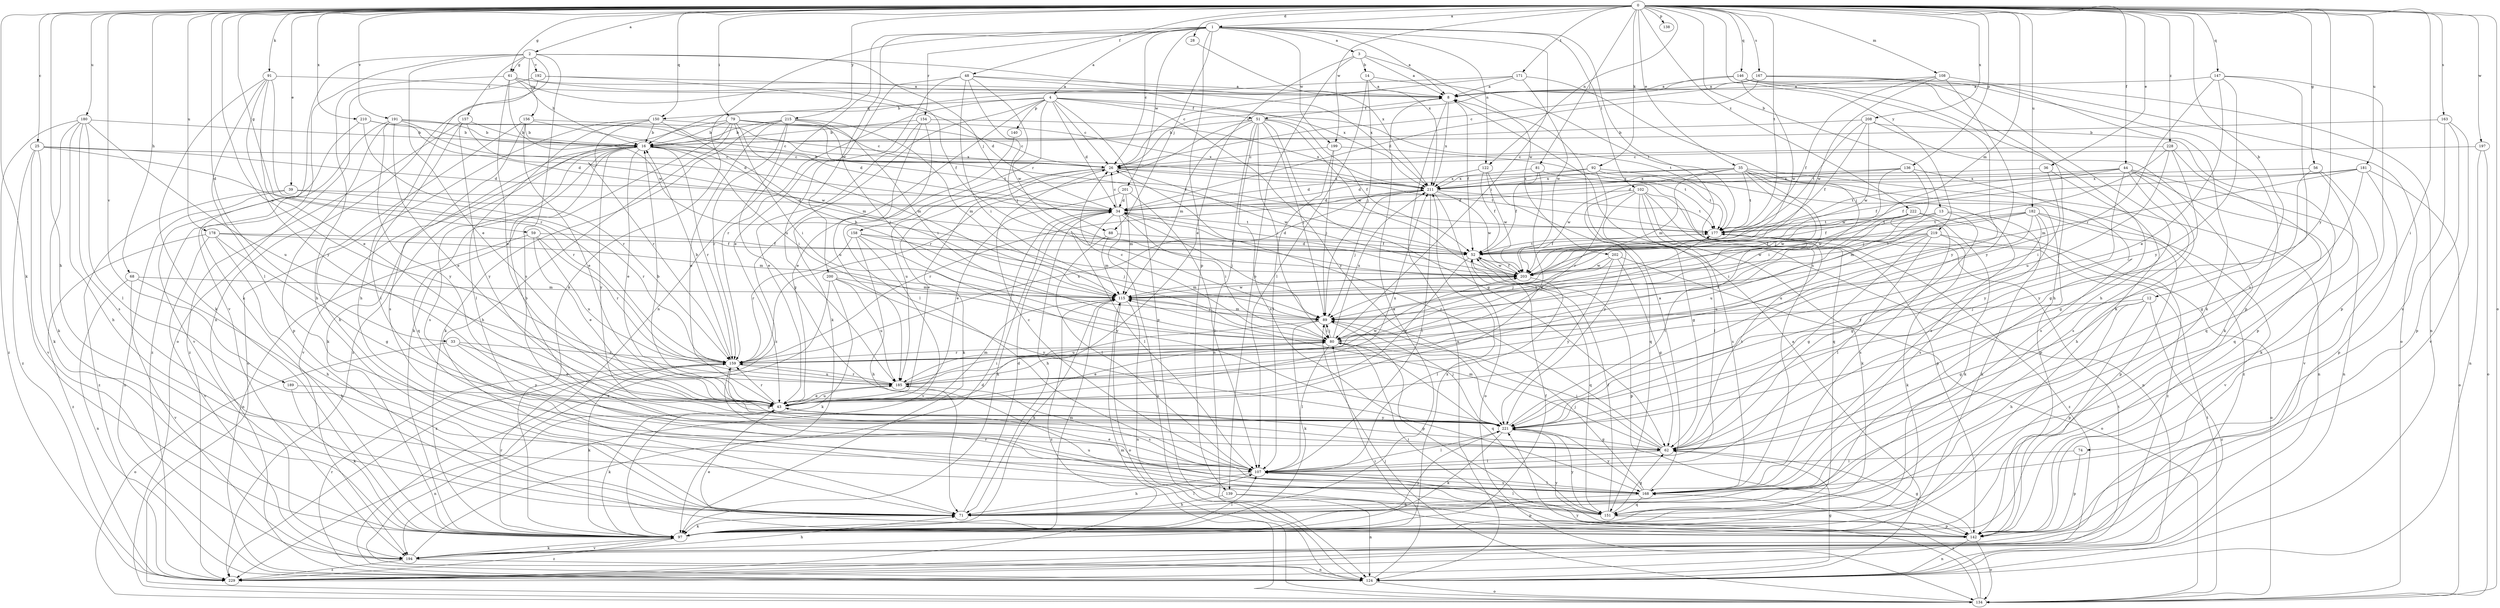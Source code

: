 strict digraph  {
0;
1;
2;
3;
4;
8;
12;
13;
14;
16;
25;
26;
28;
33;
34;
35;
36;
39;
43;
44;
48;
51;
52;
56;
59;
61;
62;
68;
71;
74;
79;
80;
81;
88;
89;
91;
92;
97;
102;
107;
108;
115;
122;
124;
134;
136;
138;
139;
140;
142;
146;
147;
150;
151;
154;
156;
157;
158;
159;
163;
167;
168;
171;
177;
178;
180;
181;
182;
185;
189;
191;
192;
194;
197;
199;
200;
201;
202;
203;
208;
210;
211;
215;
219;
221;
222;
228;
229;
0 -> 1  [label=a];
0 -> 2  [label=a];
0 -> 12  [label=b];
0 -> 13  [label=b];
0 -> 25  [label=c];
0 -> 28  [label=d];
0 -> 33  [label=d];
0 -> 35  [label=e];
0 -> 36  [label=e];
0 -> 39  [label=e];
0 -> 44  [label=f];
0 -> 48  [label=f];
0 -> 56  [label=g];
0 -> 59  [label=g];
0 -> 61  [label=g];
0 -> 68  [label=h];
0 -> 71  [label=h];
0 -> 74  [label=i];
0 -> 79  [label=i];
0 -> 81  [label=j];
0 -> 91  [label=k];
0 -> 92  [label=k];
0 -> 97  [label=k];
0 -> 108  [label=m];
0 -> 115  [label=m];
0 -> 122  [label=n];
0 -> 134  [label=o];
0 -> 136  [label=p];
0 -> 138  [label=p];
0 -> 146  [label=q];
0 -> 147  [label=q];
0 -> 150  [label=q];
0 -> 163  [label=s];
0 -> 167  [label=s];
0 -> 171  [label=t];
0 -> 177  [label=t];
0 -> 178  [label=u];
0 -> 180  [label=u];
0 -> 181  [label=u];
0 -> 182  [label=u];
0 -> 185  [label=u];
0 -> 189  [label=v];
0 -> 191  [label=v];
0 -> 197  [label=w];
0 -> 199  [label=w];
0 -> 208  [label=x];
0 -> 210  [label=x];
0 -> 215  [label=y];
0 -> 219  [label=y];
0 -> 221  [label=y];
0 -> 222  [label=z];
0 -> 228  [label=z];
1 -> 3  [label=a];
1 -> 4  [label=a];
1 -> 8  [label=a];
1 -> 26  [label=c];
1 -> 80  [label=i];
1 -> 88  [label=j];
1 -> 97  [label=k];
1 -> 102  [label=l];
1 -> 122  [label=n];
1 -> 124  [label=n];
1 -> 139  [label=p];
1 -> 154  [label=r];
1 -> 168  [label=s];
1 -> 199  [label=w];
1 -> 200  [label=w];
1 -> 201  [label=w];
2 -> 43  [label=e];
2 -> 61  [label=g];
2 -> 88  [label=j];
2 -> 97  [label=k];
2 -> 124  [label=n];
2 -> 156  [label=r];
2 -> 157  [label=r];
2 -> 168  [label=s];
2 -> 192  [label=v];
2 -> 194  [label=v];
2 -> 211  [label=x];
3 -> 8  [label=a];
3 -> 14  [label=b];
3 -> 43  [label=e];
3 -> 139  [label=p];
3 -> 202  [label=w];
4 -> 26  [label=c];
4 -> 34  [label=d];
4 -> 51  [label=f];
4 -> 97  [label=k];
4 -> 140  [label=p];
4 -> 142  [label=p];
4 -> 150  [label=q];
4 -> 158  [label=r];
4 -> 159  [label=r];
4 -> 177  [label=t];
4 -> 221  [label=y];
4 -> 229  [label=z];
8 -> 51  [label=f];
8 -> 52  [label=f];
8 -> 124  [label=n];
8 -> 211  [label=x];
12 -> 62  [label=g];
12 -> 71  [label=h];
12 -> 89  [label=j];
12 -> 142  [label=p];
12 -> 229  [label=z];
13 -> 62  [label=g];
13 -> 97  [label=k];
13 -> 177  [label=t];
13 -> 185  [label=u];
13 -> 203  [label=w];
14 -> 8  [label=a];
14 -> 89  [label=j];
14 -> 107  [label=l];
14 -> 177  [label=t];
16 -> 26  [label=c];
16 -> 43  [label=e];
16 -> 80  [label=i];
16 -> 97  [label=k];
16 -> 151  [label=q];
16 -> 159  [label=r];
16 -> 168  [label=s];
16 -> 194  [label=v];
16 -> 221  [label=y];
25 -> 26  [label=c];
25 -> 34  [label=d];
25 -> 97  [label=k];
25 -> 159  [label=r];
25 -> 194  [label=v];
25 -> 229  [label=z];
26 -> 16  [label=b];
26 -> 43  [label=e];
26 -> 97  [label=k];
26 -> 177  [label=t];
26 -> 185  [label=u];
26 -> 203  [label=w];
26 -> 211  [label=x];
28 -> 211  [label=x];
33 -> 43  [label=e];
33 -> 134  [label=o];
33 -> 159  [label=r];
33 -> 221  [label=y];
34 -> 26  [label=c];
34 -> 71  [label=h];
34 -> 80  [label=i];
34 -> 89  [label=j];
34 -> 97  [label=k];
34 -> 107  [label=l];
34 -> 124  [label=n];
34 -> 177  [label=t];
35 -> 34  [label=d];
35 -> 80  [label=i];
35 -> 89  [label=j];
35 -> 115  [label=m];
35 -> 124  [label=n];
35 -> 142  [label=p];
35 -> 177  [label=t];
35 -> 203  [label=w];
35 -> 211  [label=x];
35 -> 229  [label=z];
36 -> 62  [label=g];
36 -> 80  [label=i];
36 -> 211  [label=x];
39 -> 34  [label=d];
39 -> 124  [label=n];
39 -> 159  [label=r];
39 -> 229  [label=z];
43 -> 16  [label=b];
43 -> 97  [label=k];
43 -> 115  [label=m];
43 -> 124  [label=n];
43 -> 159  [label=r];
43 -> 185  [label=u];
43 -> 211  [label=x];
43 -> 221  [label=y];
44 -> 52  [label=f];
44 -> 71  [label=h];
44 -> 124  [label=n];
44 -> 168  [label=s];
44 -> 177  [label=t];
44 -> 194  [label=v];
44 -> 211  [label=x];
44 -> 221  [label=y];
48 -> 8  [label=a];
48 -> 43  [label=e];
48 -> 80  [label=i];
48 -> 89  [label=j];
48 -> 185  [label=u];
48 -> 203  [label=w];
48 -> 211  [label=x];
51 -> 16  [label=b];
51 -> 52  [label=f];
51 -> 62  [label=g];
51 -> 80  [label=i];
51 -> 89  [label=j];
51 -> 115  [label=m];
51 -> 124  [label=n];
51 -> 159  [label=r];
51 -> 168  [label=s];
51 -> 203  [label=w];
52 -> 34  [label=d];
52 -> 43  [label=e];
52 -> 142  [label=p];
52 -> 151  [label=q];
52 -> 177  [label=t];
52 -> 203  [label=w];
56 -> 97  [label=k];
56 -> 151  [label=q];
56 -> 211  [label=x];
56 -> 221  [label=y];
59 -> 43  [label=e];
59 -> 52  [label=f];
59 -> 124  [label=n];
59 -> 159  [label=r];
59 -> 185  [label=u];
61 -> 8  [label=a];
61 -> 16  [label=b];
61 -> 34  [label=d];
61 -> 43  [label=e];
61 -> 71  [label=h];
61 -> 203  [label=w];
61 -> 211  [label=x];
62 -> 16  [label=b];
62 -> 26  [label=c];
62 -> 80  [label=i];
62 -> 107  [label=l];
62 -> 115  [label=m];
62 -> 177  [label=t];
68 -> 71  [label=h];
68 -> 115  [label=m];
68 -> 124  [label=n];
68 -> 194  [label=v];
71 -> 8  [label=a];
71 -> 34  [label=d];
71 -> 97  [label=k];
71 -> 107  [label=l];
74 -> 107  [label=l];
74 -> 142  [label=p];
79 -> 16  [label=b];
79 -> 26  [label=c];
79 -> 52  [label=f];
79 -> 71  [label=h];
79 -> 80  [label=i];
79 -> 97  [label=k];
79 -> 115  [label=m];
79 -> 211  [label=x];
79 -> 229  [label=z];
80 -> 26  [label=c];
80 -> 43  [label=e];
80 -> 89  [label=j];
80 -> 107  [label=l];
80 -> 151  [label=q];
80 -> 159  [label=r];
80 -> 177  [label=t];
80 -> 211  [label=x];
81 -> 43  [label=e];
81 -> 52  [label=f];
81 -> 151  [label=q];
81 -> 211  [label=x];
88 -> 52  [label=f];
88 -> 107  [label=l];
88 -> 115  [label=m];
89 -> 80  [label=i];
89 -> 97  [label=k];
89 -> 115  [label=m];
89 -> 142  [label=p];
89 -> 185  [label=u];
91 -> 8  [label=a];
91 -> 43  [label=e];
91 -> 97  [label=k];
91 -> 107  [label=l];
91 -> 159  [label=r];
91 -> 221  [label=y];
92 -> 34  [label=d];
92 -> 159  [label=r];
92 -> 168  [label=s];
92 -> 177  [label=t];
92 -> 211  [label=x];
97 -> 52  [label=f];
97 -> 107  [label=l];
97 -> 115  [label=m];
97 -> 159  [label=r];
97 -> 194  [label=v];
97 -> 221  [label=y];
97 -> 229  [label=z];
102 -> 34  [label=d];
102 -> 62  [label=g];
102 -> 97  [label=k];
102 -> 107  [label=l];
102 -> 124  [label=n];
102 -> 142  [label=p];
102 -> 168  [label=s];
102 -> 221  [label=y];
107 -> 26  [label=c];
107 -> 43  [label=e];
107 -> 71  [label=h];
107 -> 168  [label=s];
108 -> 8  [label=a];
108 -> 52  [label=f];
108 -> 97  [label=k];
108 -> 203  [label=w];
108 -> 221  [label=y];
115 -> 16  [label=b];
115 -> 89  [label=j];
115 -> 97  [label=k];
115 -> 124  [label=n];
115 -> 134  [label=o];
115 -> 203  [label=w];
115 -> 229  [label=z];
122 -> 52  [label=f];
122 -> 151  [label=q];
122 -> 203  [label=w];
122 -> 211  [label=x];
124 -> 8  [label=a];
124 -> 62  [label=g];
124 -> 80  [label=i];
124 -> 134  [label=o];
124 -> 159  [label=r];
134 -> 89  [label=j];
134 -> 115  [label=m];
134 -> 168  [label=s];
134 -> 177  [label=t];
134 -> 221  [label=y];
136 -> 34  [label=d];
136 -> 89  [label=j];
136 -> 168  [label=s];
136 -> 203  [label=w];
136 -> 211  [label=x];
139 -> 71  [label=h];
139 -> 124  [label=n];
139 -> 142  [label=p];
140 -> 43  [label=e];
142 -> 43  [label=e];
142 -> 62  [label=g];
142 -> 80  [label=i];
142 -> 124  [label=n];
142 -> 134  [label=o];
142 -> 221  [label=y];
146 -> 8  [label=a];
146 -> 26  [label=c];
146 -> 71  [label=h];
146 -> 97  [label=k];
146 -> 134  [label=o];
146 -> 203  [label=w];
146 -> 221  [label=y];
147 -> 8  [label=a];
147 -> 43  [label=e];
147 -> 142  [label=p];
147 -> 159  [label=r];
147 -> 168  [label=s];
147 -> 221  [label=y];
150 -> 16  [label=b];
150 -> 107  [label=l];
150 -> 115  [label=m];
150 -> 134  [label=o];
150 -> 159  [label=r];
150 -> 177  [label=t];
151 -> 52  [label=f];
151 -> 62  [label=g];
151 -> 107  [label=l];
151 -> 142  [label=p];
151 -> 159  [label=r];
151 -> 185  [label=u];
151 -> 221  [label=y];
154 -> 16  [label=b];
154 -> 43  [label=e];
154 -> 107  [label=l];
154 -> 185  [label=u];
154 -> 211  [label=x];
156 -> 16  [label=b];
156 -> 26  [label=c];
156 -> 34  [label=d];
156 -> 43  [label=e];
156 -> 71  [label=h];
156 -> 168  [label=s];
157 -> 16  [label=b];
157 -> 107  [label=l];
157 -> 203  [label=w];
157 -> 221  [label=y];
157 -> 229  [label=z];
158 -> 52  [label=f];
158 -> 71  [label=h];
158 -> 89  [label=j];
158 -> 159  [label=r];
158 -> 194  [label=v];
158 -> 221  [label=y];
159 -> 16  [label=b];
159 -> 62  [label=g];
159 -> 97  [label=k];
159 -> 185  [label=u];
159 -> 211  [label=x];
163 -> 16  [label=b];
163 -> 142  [label=p];
163 -> 168  [label=s];
163 -> 194  [label=v];
167 -> 8  [label=a];
167 -> 26  [label=c];
167 -> 34  [label=d];
167 -> 71  [label=h];
167 -> 124  [label=n];
167 -> 142  [label=p];
168 -> 8  [label=a];
168 -> 71  [label=h];
168 -> 89  [label=j];
168 -> 107  [label=l];
168 -> 151  [label=q];
168 -> 221  [label=y];
171 -> 8  [label=a];
171 -> 16  [label=b];
171 -> 26  [label=c];
171 -> 89  [label=j];
171 -> 203  [label=w];
177 -> 52  [label=f];
177 -> 229  [label=z];
178 -> 52  [label=f];
178 -> 62  [label=g];
178 -> 71  [label=h];
178 -> 115  [label=m];
178 -> 194  [label=v];
178 -> 229  [label=z];
180 -> 16  [label=b];
180 -> 71  [label=h];
180 -> 97  [label=k];
180 -> 107  [label=l];
180 -> 168  [label=s];
180 -> 185  [label=u];
180 -> 229  [label=z];
181 -> 52  [label=f];
181 -> 62  [label=g];
181 -> 115  [label=m];
181 -> 134  [label=o];
181 -> 142  [label=p];
181 -> 211  [label=x];
182 -> 115  [label=m];
182 -> 142  [label=p];
182 -> 168  [label=s];
182 -> 177  [label=t];
182 -> 185  [label=u];
182 -> 194  [label=v];
182 -> 203  [label=w];
182 -> 221  [label=y];
185 -> 43  [label=e];
185 -> 80  [label=i];
185 -> 159  [label=r];
185 -> 168  [label=s];
185 -> 203  [label=w];
189 -> 43  [label=e];
189 -> 97  [label=k];
191 -> 16  [label=b];
191 -> 26  [label=c];
191 -> 34  [label=d];
191 -> 43  [label=e];
191 -> 142  [label=p];
191 -> 211  [label=x];
191 -> 221  [label=y];
191 -> 229  [label=z];
192 -> 8  [label=a];
192 -> 52  [label=f];
192 -> 71  [label=h];
192 -> 134  [label=o];
194 -> 34  [label=d];
194 -> 71  [label=h];
194 -> 97  [label=k];
194 -> 124  [label=n];
194 -> 211  [label=x];
194 -> 229  [label=z];
197 -> 26  [label=c];
197 -> 124  [label=n];
197 -> 134  [label=o];
199 -> 26  [label=c];
199 -> 89  [label=j];
199 -> 107  [label=l];
199 -> 177  [label=t];
200 -> 97  [label=k];
200 -> 115  [label=m];
200 -> 185  [label=u];
200 -> 221  [label=y];
200 -> 229  [label=z];
201 -> 34  [label=d];
201 -> 43  [label=e];
201 -> 107  [label=l];
201 -> 115  [label=m];
202 -> 62  [label=g];
202 -> 89  [label=j];
202 -> 134  [label=o];
202 -> 203  [label=w];
202 -> 221  [label=y];
203 -> 34  [label=d];
203 -> 52  [label=f];
203 -> 107  [label=l];
203 -> 115  [label=m];
208 -> 16  [label=b];
208 -> 52  [label=f];
208 -> 97  [label=k];
208 -> 142  [label=p];
208 -> 177  [label=t];
208 -> 203  [label=w];
210 -> 16  [label=b];
210 -> 34  [label=d];
210 -> 159  [label=r];
210 -> 194  [label=v];
211 -> 34  [label=d];
211 -> 89  [label=j];
211 -> 107  [label=l];
211 -> 134  [label=o];
211 -> 159  [label=r];
211 -> 177  [label=t];
211 -> 203  [label=w];
215 -> 16  [label=b];
215 -> 43  [label=e];
215 -> 62  [label=g];
215 -> 80  [label=i];
215 -> 89  [label=j];
215 -> 97  [label=k];
215 -> 115  [label=m];
215 -> 159  [label=r];
219 -> 52  [label=f];
219 -> 62  [label=g];
219 -> 97  [label=k];
219 -> 107  [label=l];
219 -> 134  [label=o];
219 -> 185  [label=u];
219 -> 203  [label=w];
221 -> 62  [label=g];
221 -> 89  [label=j];
221 -> 97  [label=k];
221 -> 107  [label=l];
221 -> 177  [label=t];
222 -> 52  [label=f];
222 -> 80  [label=i];
222 -> 97  [label=k];
222 -> 159  [label=r];
222 -> 168  [label=s];
222 -> 177  [label=t];
222 -> 229  [label=z];
228 -> 26  [label=c];
228 -> 62  [label=g];
228 -> 80  [label=i];
228 -> 151  [label=q];
228 -> 185  [label=u];
229 -> 177  [label=t];
}
